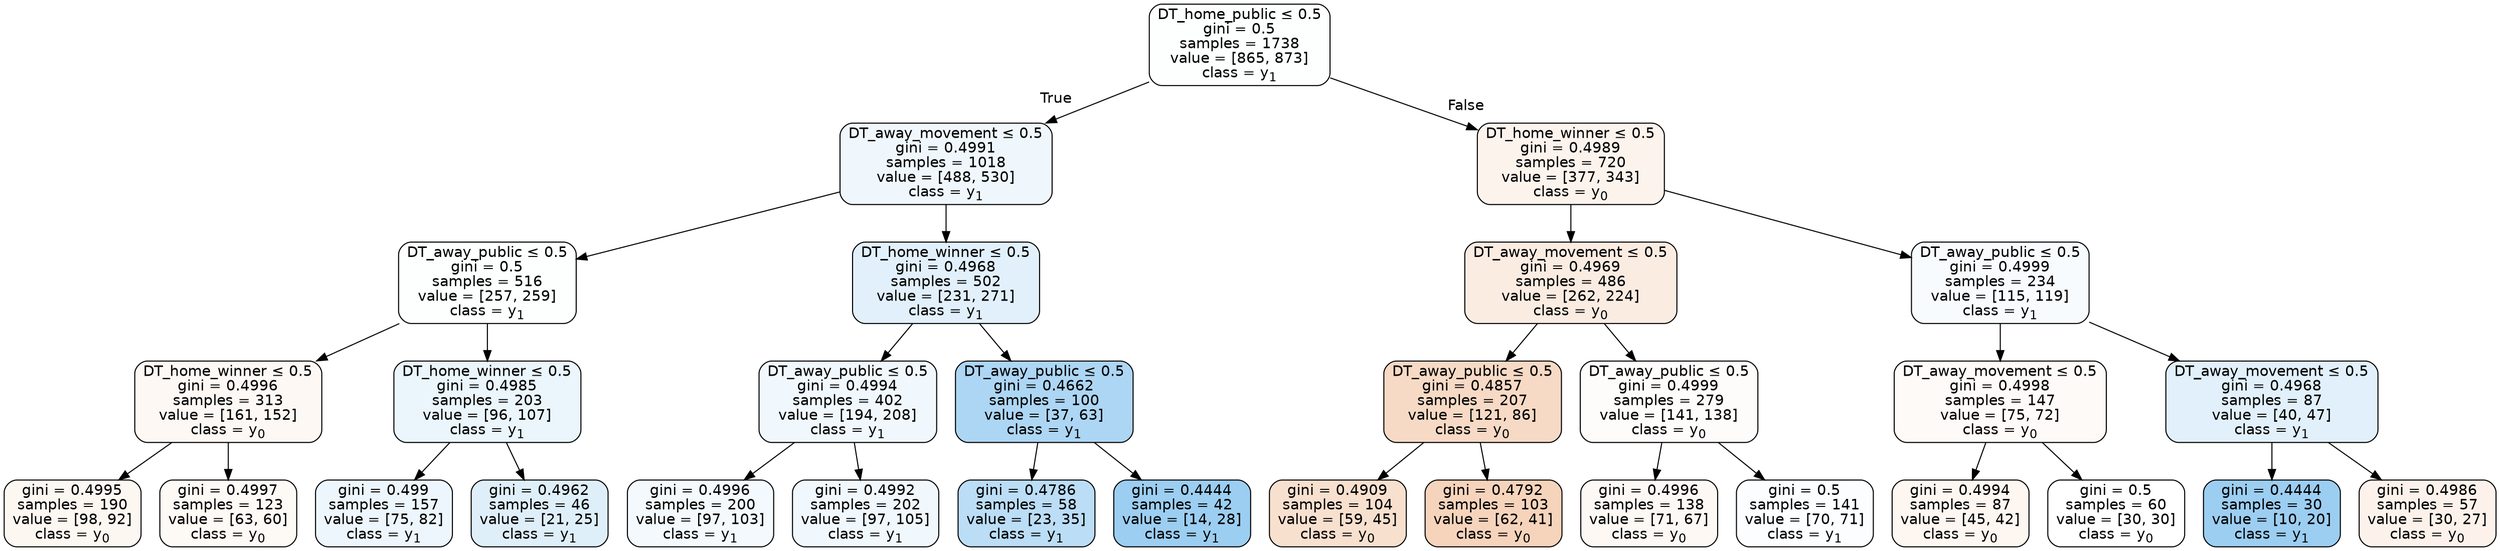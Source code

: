 digraph Tree {
node [shape=box, style="filled, rounded", color="black", fontname=helvetica] ;
edge [fontname=helvetica] ;
0 [label=<DT_home_public &le; 0.5<br/>gini = 0.5<br/>samples = 1738<br/>value = [865, 873]<br/>class = y<SUB>1</SUB>>, fillcolor="#399de502"] ;
1 [label=<DT_away_movement &le; 0.5<br/>gini = 0.4991<br/>samples = 1018<br/>value = [488, 530]<br/>class = y<SUB>1</SUB>>, fillcolor="#399de514"] ;
0 -> 1 [labeldistance=2.5, labelangle=45, headlabel="True"] ;
2 [label=<DT_away_public &le; 0.5<br/>gini = 0.5<br/>samples = 516<br/>value = [257, 259]<br/>class = y<SUB>1</SUB>>, fillcolor="#399de502"] ;
1 -> 2 ;
3 [label=<DT_home_winner &le; 0.5<br/>gini = 0.4996<br/>samples = 313<br/>value = [161, 152]<br/>class = y<SUB>0</SUB>>, fillcolor="#e581390e"] ;
2 -> 3 ;
4 [label=<gini = 0.4995<br/>samples = 190<br/>value = [98, 92]<br/>class = y<SUB>0</SUB>>, fillcolor="#e5813910"] ;
3 -> 4 ;
5 [label=<gini = 0.4997<br/>samples = 123<br/>value = [63, 60]<br/>class = y<SUB>0</SUB>>, fillcolor="#e581390c"] ;
3 -> 5 ;
6 [label=<DT_home_winner &le; 0.5<br/>gini = 0.4985<br/>samples = 203<br/>value = [96, 107]<br/>class = y<SUB>1</SUB>>, fillcolor="#399de51a"] ;
2 -> 6 ;
7 [label=<gini = 0.499<br/>samples = 157<br/>value = [75, 82]<br/>class = y<SUB>1</SUB>>, fillcolor="#399de516"] ;
6 -> 7 ;
8 [label=<gini = 0.4962<br/>samples = 46<br/>value = [21, 25]<br/>class = y<SUB>1</SUB>>, fillcolor="#399de529"] ;
6 -> 8 ;
9 [label=<DT_home_winner &le; 0.5<br/>gini = 0.4968<br/>samples = 502<br/>value = [231, 271]<br/>class = y<SUB>1</SUB>>, fillcolor="#399de526"] ;
1 -> 9 ;
10 [label=<DT_away_public &le; 0.5<br/>gini = 0.4994<br/>samples = 402<br/>value = [194, 208]<br/>class = y<SUB>1</SUB>>, fillcolor="#399de511"] ;
9 -> 10 ;
11 [label=<gini = 0.4996<br/>samples = 200<br/>value = [97, 103]<br/>class = y<SUB>1</SUB>>, fillcolor="#399de50f"] ;
10 -> 11 ;
12 [label=<gini = 0.4992<br/>samples = 202<br/>value = [97, 105]<br/>class = y<SUB>1</SUB>>, fillcolor="#399de513"] ;
10 -> 12 ;
13 [label=<DT_away_public &le; 0.5<br/>gini = 0.4662<br/>samples = 100<br/>value = [37, 63]<br/>class = y<SUB>1</SUB>>, fillcolor="#399de569"] ;
9 -> 13 ;
14 [label=<gini = 0.4786<br/>samples = 58<br/>value = [23, 35]<br/>class = y<SUB>1</SUB>>, fillcolor="#399de557"] ;
13 -> 14 ;
15 [label=<gini = 0.4444<br/>samples = 42<br/>value = [14, 28]<br/>class = y<SUB>1</SUB>>, fillcolor="#399de57f"] ;
13 -> 15 ;
16 [label=<DT_home_winner &le; 0.5<br/>gini = 0.4989<br/>samples = 720<br/>value = [377, 343]<br/>class = y<SUB>0</SUB>>, fillcolor="#e5813917"] ;
0 -> 16 [labeldistance=2.5, labelangle=-45, headlabel="False"] ;
17 [label=<DT_away_movement &le; 0.5<br/>gini = 0.4969<br/>samples = 486<br/>value = [262, 224]<br/>class = y<SUB>0</SUB>>, fillcolor="#e5813925"] ;
16 -> 17 ;
18 [label=<DT_away_public &le; 0.5<br/>gini = 0.4857<br/>samples = 207<br/>value = [121, 86]<br/>class = y<SUB>0</SUB>>, fillcolor="#e581394a"] ;
17 -> 18 ;
19 [label=<gini = 0.4909<br/>samples = 104<br/>value = [59, 45]<br/>class = y<SUB>0</SUB>>, fillcolor="#e581393d"] ;
18 -> 19 ;
20 [label=<gini = 0.4792<br/>samples = 103<br/>value = [62, 41]<br/>class = y<SUB>0</SUB>>, fillcolor="#e5813956"] ;
18 -> 20 ;
21 [label=<DT_away_public &le; 0.5<br/>gini = 0.4999<br/>samples = 279<br/>value = [141, 138]<br/>class = y<SUB>0</SUB>>, fillcolor="#e5813905"] ;
17 -> 21 ;
22 [label=<gini = 0.4996<br/>samples = 138<br/>value = [71, 67]<br/>class = y<SUB>0</SUB>>, fillcolor="#e581390e"] ;
21 -> 22 ;
23 [label=<gini = 0.5<br/>samples = 141<br/>value = [70, 71]<br/>class = y<SUB>1</SUB>>, fillcolor="#399de504"] ;
21 -> 23 ;
24 [label=<DT_away_public &le; 0.5<br/>gini = 0.4999<br/>samples = 234<br/>value = [115, 119]<br/>class = y<SUB>1</SUB>>, fillcolor="#399de509"] ;
16 -> 24 ;
25 [label=<DT_away_movement &le; 0.5<br/>gini = 0.4998<br/>samples = 147<br/>value = [75, 72]<br/>class = y<SUB>0</SUB>>, fillcolor="#e581390a"] ;
24 -> 25 ;
26 [label=<gini = 0.4994<br/>samples = 87<br/>value = [45, 42]<br/>class = y<SUB>0</SUB>>, fillcolor="#e5813911"] ;
25 -> 26 ;
27 [label=<gini = 0.5<br/>samples = 60<br/>value = [30, 30]<br/>class = y<SUB>0</SUB>>, fillcolor="#e5813900"] ;
25 -> 27 ;
28 [label=<DT_away_movement &le; 0.5<br/>gini = 0.4968<br/>samples = 87<br/>value = [40, 47]<br/>class = y<SUB>1</SUB>>, fillcolor="#399de526"] ;
24 -> 28 ;
29 [label=<gini = 0.4444<br/>samples = 30<br/>value = [10, 20]<br/>class = y<SUB>1</SUB>>, fillcolor="#399de57f"] ;
28 -> 29 ;
30 [label=<gini = 0.4986<br/>samples = 57<br/>value = [30, 27]<br/>class = y<SUB>0</SUB>>, fillcolor="#e5813919"] ;
28 -> 30 ;
}